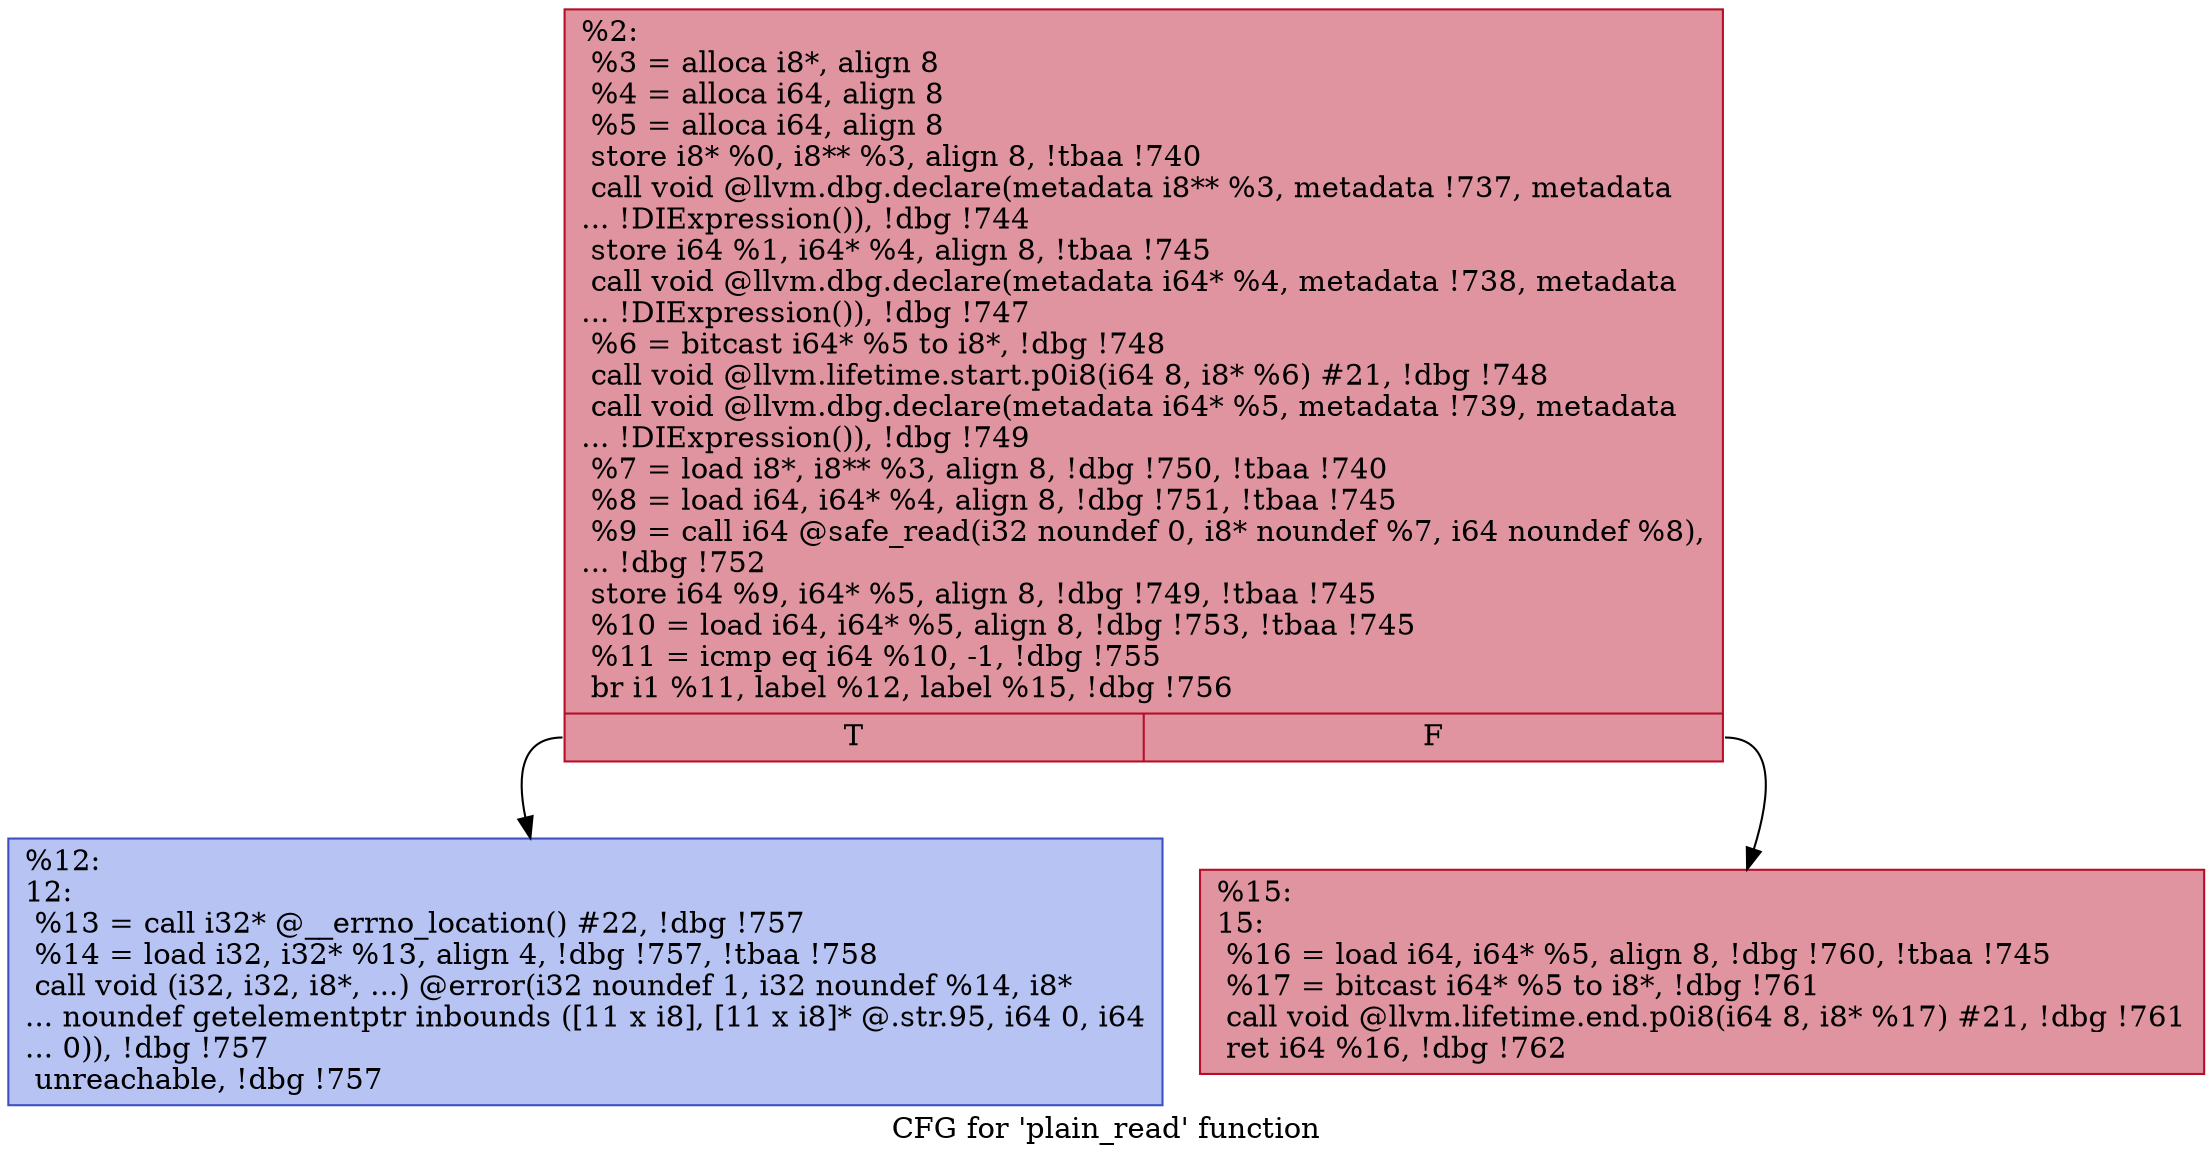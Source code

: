 digraph "CFG for 'plain_read' function" {
	label="CFG for 'plain_read' function";

	Node0x10f6670 [shape=record,color="#b70d28ff", style=filled, fillcolor="#b70d2870",label="{%2:\l  %3 = alloca i8*, align 8\l  %4 = alloca i64, align 8\l  %5 = alloca i64, align 8\l  store i8* %0, i8** %3, align 8, !tbaa !740\l  call void @llvm.dbg.declare(metadata i8** %3, metadata !737, metadata\l... !DIExpression()), !dbg !744\l  store i64 %1, i64* %4, align 8, !tbaa !745\l  call void @llvm.dbg.declare(metadata i64* %4, metadata !738, metadata\l... !DIExpression()), !dbg !747\l  %6 = bitcast i64* %5 to i8*, !dbg !748\l  call void @llvm.lifetime.start.p0i8(i64 8, i8* %6) #21, !dbg !748\l  call void @llvm.dbg.declare(metadata i64* %5, metadata !739, metadata\l... !DIExpression()), !dbg !749\l  %7 = load i8*, i8** %3, align 8, !dbg !750, !tbaa !740\l  %8 = load i64, i64* %4, align 8, !dbg !751, !tbaa !745\l  %9 = call i64 @safe_read(i32 noundef 0, i8* noundef %7, i64 noundef %8),\l... !dbg !752\l  store i64 %9, i64* %5, align 8, !dbg !749, !tbaa !745\l  %10 = load i64, i64* %5, align 8, !dbg !753, !tbaa !745\l  %11 = icmp eq i64 %10, -1, !dbg !755\l  br i1 %11, label %12, label %15, !dbg !756\l|{<s0>T|<s1>F}}"];
	Node0x10f6670:s0 -> Node0x10f6740;
	Node0x10f6670:s1 -> Node0x10f6790;
	Node0x10f6740 [shape=record,color="#3d50c3ff", style=filled, fillcolor="#5977e370",label="{%12:\l12:                                               \l  %13 = call i32* @__errno_location() #22, !dbg !757\l  %14 = load i32, i32* %13, align 4, !dbg !757, !tbaa !758\l  call void (i32, i32, i8*, ...) @error(i32 noundef 1, i32 noundef %14, i8*\l... noundef getelementptr inbounds ([11 x i8], [11 x i8]* @.str.95, i64 0, i64\l... 0)), !dbg !757\l  unreachable, !dbg !757\l}"];
	Node0x10f6790 [shape=record,color="#b70d28ff", style=filled, fillcolor="#b70d2870",label="{%15:\l15:                                               \l  %16 = load i64, i64* %5, align 8, !dbg !760, !tbaa !745\l  %17 = bitcast i64* %5 to i8*, !dbg !761\l  call void @llvm.lifetime.end.p0i8(i64 8, i8* %17) #21, !dbg !761\l  ret i64 %16, !dbg !762\l}"];
}

